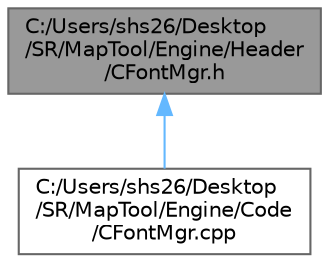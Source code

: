 digraph "C:/Users/shs26/Desktop/SR/MapTool/Engine/Header/CFontMgr.h"
{
 // LATEX_PDF_SIZE
  bgcolor="transparent";
  edge [fontname=Helvetica,fontsize=10,labelfontname=Helvetica,labelfontsize=10];
  node [fontname=Helvetica,fontsize=10,shape=box,height=0.2,width=0.4];
  Node1 [id="Node000001",label="C:/Users/shs26/Desktop\l/SR/MapTool/Engine/Header\l/CFontMgr.h",height=0.2,width=0.4,color="gray40", fillcolor="grey60", style="filled", fontcolor="black",tooltip=" "];
  Node1 -> Node2 [id="edge2_Node000001_Node000002",dir="back",color="steelblue1",style="solid",tooltip=" "];
  Node2 [id="Node000002",label="C:/Users/shs26/Desktop\l/SR/MapTool/Engine/Code\l/CFontMgr.cpp",height=0.2,width=0.4,color="grey40", fillcolor="white", style="filled",URL="$_c_font_mgr_8cpp.html",tooltip=" "];
}
